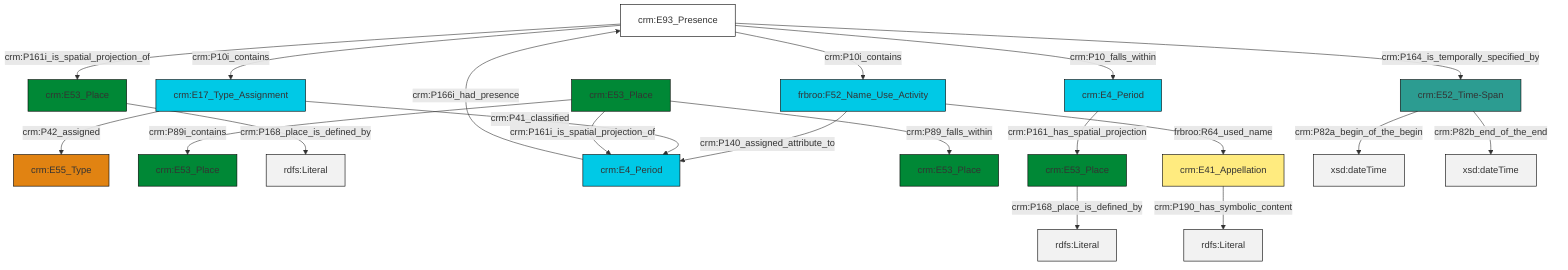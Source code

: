 graph TD
classDef Literal fill:#f2f2f2,stroke:#000000;
classDef CRM_Entity fill:#FFFFFF,stroke:#000000;
classDef Temporal_Entity fill:#00C9E6, stroke:#000000;
classDef Type fill:#E18312, stroke:#000000;
classDef Time-Span fill:#2C9C91, stroke:#000000;
classDef Appellation fill:#FFEB7F, stroke:#000000;
classDef Place fill:#008836, stroke:#000000;
classDef Persistent_Item fill:#B266B2, stroke:#000000;
classDef Conceptual_Object fill:#FFD700, stroke:#000000;
classDef Physical_Thing fill:#D2B48C, stroke:#000000;
classDef Actor fill:#f58aad, stroke:#000000;
classDef PC_Classes fill:#4ce600, stroke:#000000;
classDef Multi fill:#cccccc,stroke:#000000;

0["crm:E93_Presence"]:::CRM_Entity -->|crm:P10i_contains| 1["crm:E17_Type_Assignment"]:::Temporal_Entity
0["crm:E93_Presence"]:::CRM_Entity -->|crm:P161i_is_spatial_projection_of| 4["crm:E53_Place"]:::Place
0["crm:E93_Presence"]:::CRM_Entity -->|crm:P164_is_temporally_specified_by| 6["crm:E52_Time-Span"]:::Time-Span
7["crm:E53_Place"]:::Place -->|crm:P89i_contains| 8["crm:E53_Place"]:::Place
4["crm:E53_Place"]:::Place -->|crm:P168_place_is_defined_by| 9[rdfs:Literal]:::Literal
12["frbroo:F52_Name_Use_Activity"]:::Temporal_Entity -->|crm:P140_assigned_attribute_to| 13["crm:E4_Period"]:::Temporal_Entity
7["crm:E53_Place"]:::Place -->|crm:P89_falls_within| 14["crm:E53_Place"]:::Place
15["crm:E41_Appellation"]:::Appellation -->|crm:P190_has_symbolic_content| 16[rdfs:Literal]:::Literal
10["crm:E4_Period"]:::Temporal_Entity -->|crm:P161_has_spatial_projection| 17["crm:E53_Place"]:::Place
6["crm:E52_Time-Span"]:::Time-Span -->|crm:P82a_begin_of_the_begin| 19[xsd:dateTime]:::Literal
17["crm:E53_Place"]:::Place -->|crm:P168_place_is_defined_by| 20[rdfs:Literal]:::Literal
6["crm:E52_Time-Span"]:::Time-Span -->|crm:P82b_end_of_the_end| 22[xsd:dateTime]:::Literal
1["crm:E17_Type_Assignment"]:::Temporal_Entity -->|crm:P41_classified| 13["crm:E4_Period"]:::Temporal_Entity
0["crm:E93_Presence"]:::CRM_Entity -->|crm:P10_falls_within| 10["crm:E4_Period"]:::Temporal_Entity
1["crm:E17_Type_Assignment"]:::Temporal_Entity -->|crm:P42_assigned| 2["crm:E55_Type"]:::Type
0["crm:E93_Presence"]:::CRM_Entity -->|crm:P10i_contains| 12["frbroo:F52_Name_Use_Activity"]:::Temporal_Entity
13["crm:E4_Period"]:::Temporal_Entity -->|crm:P166i_had_presence| 0["crm:E93_Presence"]:::CRM_Entity
12["frbroo:F52_Name_Use_Activity"]:::Temporal_Entity -->|frbroo:R64_used_name| 15["crm:E41_Appellation"]:::Appellation
7["crm:E53_Place"]:::Place -->|crm:P161i_is_spatial_projection_of| 13["crm:E4_Period"]:::Temporal_Entity